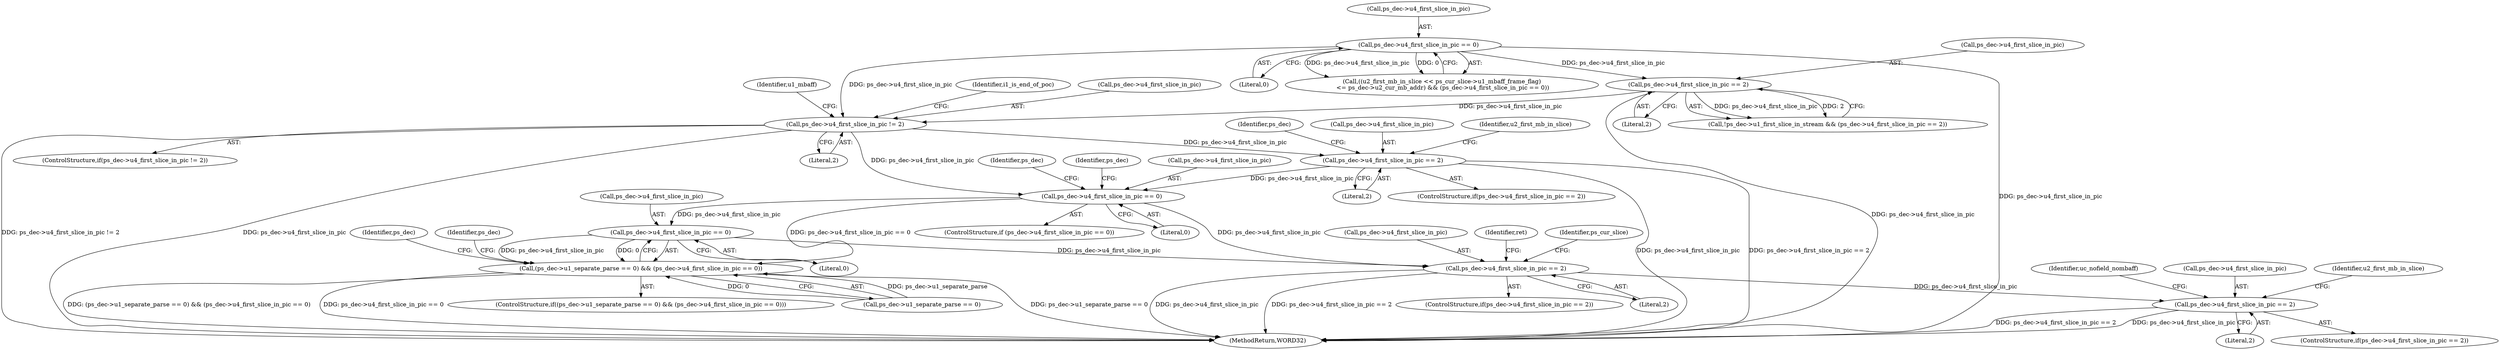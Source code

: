 digraph "0_Android_494561291a503840f385fbcd11d9bc5f4dc502b8_2@pointer" {
"1001298" [label="(Call,ps_dec->u4_first_slice_in_pic == 0)"];
"1001277" [label="(Call,ps_dec->u4_first_slice_in_pic == 0)"];
"1001026" [label="(Call,ps_dec->u4_first_slice_in_pic == 2)"];
"1000891" [label="(Call,ps_dec->u4_first_slice_in_pic != 2)"];
"1000258" [label="(Call,ps_dec->u4_first_slice_in_pic == 0)"];
"1000475" [label="(Call,ps_dec->u4_first_slice_in_pic == 2)"];
"1001292" [label="(Call,(ps_dec->u1_separate_parse == 0) && (ps_dec->u4_first_slice_in_pic == 0))"];
"1001416" [label="(Call,ps_dec->u4_first_slice_in_pic == 2)"];
"1001635" [label="(Call,ps_dec->u4_first_slice_in_pic == 2)"];
"1001310" [label="(Identifier,ps_dec)"];
"1000470" [label="(Call,!ps_dec->u1_first_slice_in_stream && (ps_dec->u4_first_slice_in_pic == 2))"];
"1001025" [label="(ControlStructure,if(ps_dec->u4_first_slice_in_pic == 2))"];
"1001278" [label="(Call,ps_dec->u4_first_slice_in_pic)"];
"1001635" [label="(Call,ps_dec->u4_first_slice_in_pic == 2)"];
"1001639" [label="(Literal,2)"];
"1001292" [label="(Call,(ps_dec->u1_separate_parse == 0) && (ps_dec->u4_first_slice_in_pic == 0))"];
"1001643" [label="(Identifier,u2_first_mb_in_slice)"];
"1000895" [label="(Literal,2)"];
"1001034" [label="(Identifier,u2_first_mb_in_slice)"];
"1000475" [label="(Call,ps_dec->u4_first_slice_in_pic == 2)"];
"1001277" [label="(Call,ps_dec->u4_first_slice_in_pic == 0)"];
"1000476" [label="(Call,ps_dec->u4_first_slice_in_pic)"];
"1001417" [label="(Call,ps_dec->u4_first_slice_in_pic)"];
"1001777" [label="(Identifier,uc_nofield_nombaff)"];
"1001030" [label="(Literal,2)"];
"1000925" [label="(Identifier,u1_mbaff)"];
"1001281" [label="(Literal,0)"];
"1001298" [label="(Call,ps_dec->u4_first_slice_in_pic == 0)"];
"1000891" [label="(Call,ps_dec->u4_first_slice_in_pic != 2)"];
"1001420" [label="(Literal,2)"];
"1001291" [label="(ControlStructure,if((ps_dec->u1_separate_parse == 0) && (ps_dec->u4_first_slice_in_pic == 0)))"];
"1001423" [label="(Identifier,ret)"];
"1001105" [label="(Identifier,ps_dec)"];
"1001636" [label="(Call,ps_dec->u4_first_slice_in_pic)"];
"1001026" [label="(Call,ps_dec->u4_first_slice_in_pic == 2)"];
"1000262" [label="(Literal,0)"];
"1001302" [label="(Literal,0)"];
"1000258" [label="(Call,ps_dec->u4_first_slice_in_pic == 0)"];
"1001487" [label="(Identifier,ps_cur_slice)"];
"1001276" [label="(ControlStructure,if (ps_dec->u4_first_slice_in_pic == 0))"];
"1001295" [label="(Identifier,ps_dec)"];
"1000898" [label="(Identifier,i1_is_end_of_poc)"];
"1001027" [label="(Call,ps_dec->u4_first_slice_in_pic)"];
"1002619" [label="(MethodReturn,WORD32)"];
"1001299" [label="(Call,ps_dec->u4_first_slice_in_pic)"];
"1000892" [label="(Call,ps_dec->u4_first_slice_in_pic)"];
"1001293" [label="(Call,ps_dec->u1_separate_parse == 0)"];
"1001634" [label="(ControlStructure,if(ps_dec->u4_first_slice_in_pic == 2))"];
"1001416" [label="(Call,ps_dec->u4_first_slice_in_pic == 2)"];
"1000259" [label="(Call,ps_dec->u4_first_slice_in_pic)"];
"1001285" [label="(Identifier,ps_dec)"];
"1000479" [label="(Literal,2)"];
"1001415" [label="(ControlStructure,if(ps_dec->u4_first_slice_in_pic == 2))"];
"1001306" [label="(Identifier,ps_dec)"];
"1000890" [label="(ControlStructure,if(ps_dec->u4_first_slice_in_pic != 2))"];
"1000248" [label="(Call,((u2_first_mb_in_slice << ps_cur_slice->u1_mbaff_frame_flag)\n <= ps_dec->u2_cur_mb_addr) && (ps_dec->u4_first_slice_in_pic == 0))"];
"1001298" -> "1001292"  [label="AST: "];
"1001298" -> "1001302"  [label="CFG: "];
"1001299" -> "1001298"  [label="AST: "];
"1001302" -> "1001298"  [label="AST: "];
"1001292" -> "1001298"  [label="CFG: "];
"1001298" -> "1001292"  [label="DDG: ps_dec->u4_first_slice_in_pic"];
"1001298" -> "1001292"  [label="DDG: 0"];
"1001277" -> "1001298"  [label="DDG: ps_dec->u4_first_slice_in_pic"];
"1001298" -> "1001416"  [label="DDG: ps_dec->u4_first_slice_in_pic"];
"1001277" -> "1001276"  [label="AST: "];
"1001277" -> "1001281"  [label="CFG: "];
"1001278" -> "1001277"  [label="AST: "];
"1001281" -> "1001277"  [label="AST: "];
"1001285" -> "1001277"  [label="CFG: "];
"1001295" -> "1001277"  [label="CFG: "];
"1001026" -> "1001277"  [label="DDG: ps_dec->u4_first_slice_in_pic"];
"1000891" -> "1001277"  [label="DDG: ps_dec->u4_first_slice_in_pic"];
"1001277" -> "1001292"  [label="DDG: ps_dec->u4_first_slice_in_pic == 0"];
"1001277" -> "1001416"  [label="DDG: ps_dec->u4_first_slice_in_pic"];
"1001026" -> "1001025"  [label="AST: "];
"1001026" -> "1001030"  [label="CFG: "];
"1001027" -> "1001026"  [label="AST: "];
"1001030" -> "1001026"  [label="AST: "];
"1001034" -> "1001026"  [label="CFG: "];
"1001105" -> "1001026"  [label="CFG: "];
"1001026" -> "1002619"  [label="DDG: ps_dec->u4_first_slice_in_pic == 2"];
"1001026" -> "1002619"  [label="DDG: ps_dec->u4_first_slice_in_pic"];
"1000891" -> "1001026"  [label="DDG: ps_dec->u4_first_slice_in_pic"];
"1000891" -> "1000890"  [label="AST: "];
"1000891" -> "1000895"  [label="CFG: "];
"1000892" -> "1000891"  [label="AST: "];
"1000895" -> "1000891"  [label="AST: "];
"1000898" -> "1000891"  [label="CFG: "];
"1000925" -> "1000891"  [label="CFG: "];
"1000891" -> "1002619"  [label="DDG: ps_dec->u4_first_slice_in_pic != 2"];
"1000891" -> "1002619"  [label="DDG: ps_dec->u4_first_slice_in_pic"];
"1000258" -> "1000891"  [label="DDG: ps_dec->u4_first_slice_in_pic"];
"1000475" -> "1000891"  [label="DDG: ps_dec->u4_first_slice_in_pic"];
"1000258" -> "1000248"  [label="AST: "];
"1000258" -> "1000262"  [label="CFG: "];
"1000259" -> "1000258"  [label="AST: "];
"1000262" -> "1000258"  [label="AST: "];
"1000248" -> "1000258"  [label="CFG: "];
"1000258" -> "1002619"  [label="DDG: ps_dec->u4_first_slice_in_pic"];
"1000258" -> "1000248"  [label="DDG: ps_dec->u4_first_slice_in_pic"];
"1000258" -> "1000248"  [label="DDG: 0"];
"1000258" -> "1000475"  [label="DDG: ps_dec->u4_first_slice_in_pic"];
"1000475" -> "1000470"  [label="AST: "];
"1000475" -> "1000479"  [label="CFG: "];
"1000476" -> "1000475"  [label="AST: "];
"1000479" -> "1000475"  [label="AST: "];
"1000470" -> "1000475"  [label="CFG: "];
"1000475" -> "1002619"  [label="DDG: ps_dec->u4_first_slice_in_pic"];
"1000475" -> "1000470"  [label="DDG: ps_dec->u4_first_slice_in_pic"];
"1000475" -> "1000470"  [label="DDG: 2"];
"1001292" -> "1001291"  [label="AST: "];
"1001292" -> "1001293"  [label="CFG: "];
"1001293" -> "1001292"  [label="AST: "];
"1001306" -> "1001292"  [label="CFG: "];
"1001310" -> "1001292"  [label="CFG: "];
"1001292" -> "1002619"  [label="DDG: ps_dec->u1_separate_parse == 0"];
"1001292" -> "1002619"  [label="DDG: (ps_dec->u1_separate_parse == 0) && (ps_dec->u4_first_slice_in_pic == 0)"];
"1001292" -> "1002619"  [label="DDG: ps_dec->u4_first_slice_in_pic == 0"];
"1001293" -> "1001292"  [label="DDG: ps_dec->u1_separate_parse"];
"1001293" -> "1001292"  [label="DDG: 0"];
"1001416" -> "1001415"  [label="AST: "];
"1001416" -> "1001420"  [label="CFG: "];
"1001417" -> "1001416"  [label="AST: "];
"1001420" -> "1001416"  [label="AST: "];
"1001423" -> "1001416"  [label="CFG: "];
"1001487" -> "1001416"  [label="CFG: "];
"1001416" -> "1002619"  [label="DDG: ps_dec->u4_first_slice_in_pic"];
"1001416" -> "1002619"  [label="DDG: ps_dec->u4_first_slice_in_pic == 2"];
"1001416" -> "1001635"  [label="DDG: ps_dec->u4_first_slice_in_pic"];
"1001635" -> "1001634"  [label="AST: "];
"1001635" -> "1001639"  [label="CFG: "];
"1001636" -> "1001635"  [label="AST: "];
"1001639" -> "1001635"  [label="AST: "];
"1001643" -> "1001635"  [label="CFG: "];
"1001777" -> "1001635"  [label="CFG: "];
"1001635" -> "1002619"  [label="DDG: ps_dec->u4_first_slice_in_pic"];
"1001635" -> "1002619"  [label="DDG: ps_dec->u4_first_slice_in_pic == 2"];
}
